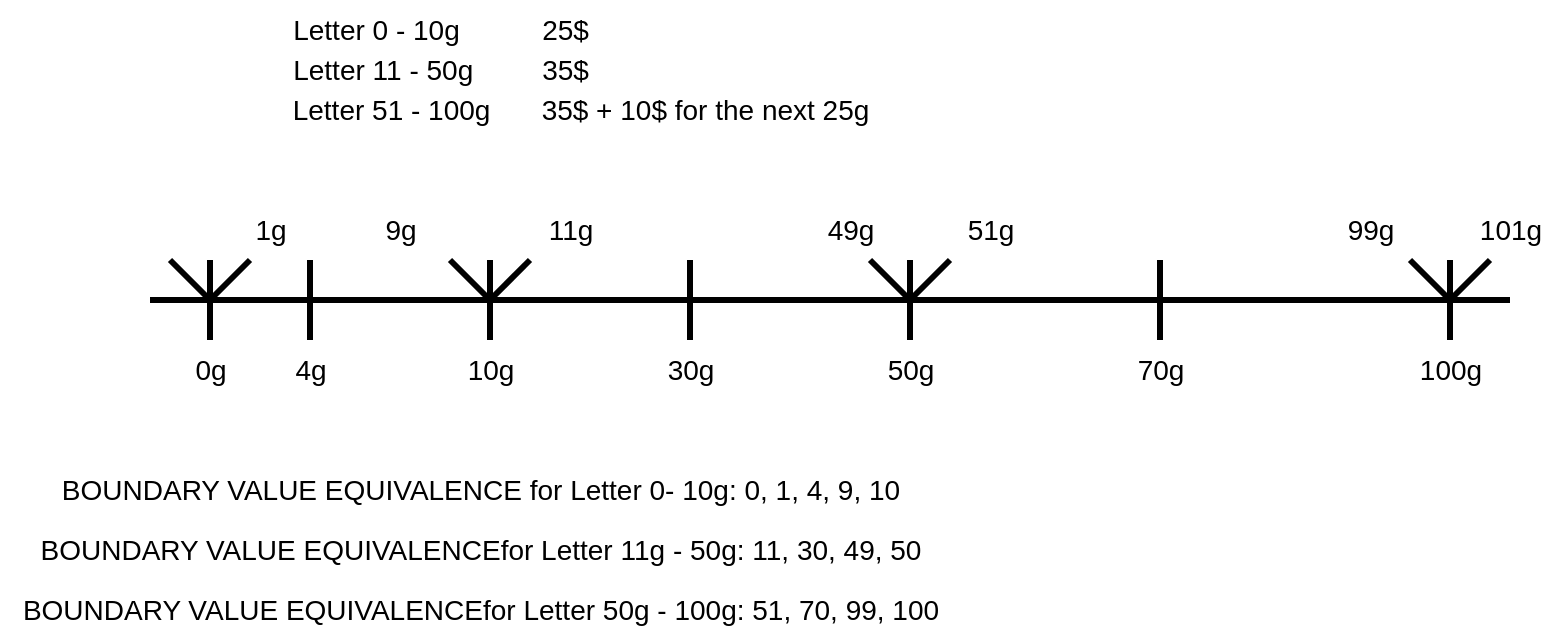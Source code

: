 <mxfile version="20.3.2" type="device"><diagram id="4NFcE8bU1ygPDoLbFwfn" name="Страница 1"><mxGraphModel dx="828" dy="475" grid="1" gridSize="10" guides="1" tooltips="1" connect="1" arrows="1" fold="1" page="1" pageScale="1" pageWidth="827" pageHeight="1169" math="0" shadow="0"><root><mxCell id="0"/><mxCell id="1" parent="0"/><mxCell id="R8SwOwFVj8nalZhFW0I8-1" value="" style="endArrow=none;html=1;rounded=0;strokeWidth=3;" edge="1" parent="1"><mxGeometry width="50" height="50" relative="1" as="geometry"><mxPoint x="80" y="160" as="sourcePoint"/><mxPoint x="760" y="160" as="targetPoint"/></mxGeometry></mxCell><mxCell id="R8SwOwFVj8nalZhFW0I8-2" value="" style="endArrow=none;html=1;rounded=0;strokeWidth=3;" edge="1" parent="1"><mxGeometry width="50" height="50" relative="1" as="geometry"><mxPoint x="110" y="180" as="sourcePoint"/><mxPoint x="110" y="140" as="targetPoint"/></mxGeometry></mxCell><mxCell id="R8SwOwFVj8nalZhFW0I8-3" value="" style="endArrow=none;html=1;rounded=0;strokeWidth=3;" edge="1" parent="1"><mxGeometry width="50" height="50" relative="1" as="geometry"><mxPoint x="460" y="180" as="sourcePoint"/><mxPoint x="460" y="140" as="targetPoint"/></mxGeometry></mxCell><mxCell id="R8SwOwFVj8nalZhFW0I8-4" value="" style="endArrow=none;html=1;rounded=0;strokeWidth=3;fontStyle=1" edge="1" parent="1"><mxGeometry width="50" height="50" relative="1" as="geometry"><mxPoint x="250" y="180" as="sourcePoint"/><mxPoint x="250" y="140" as="targetPoint"/></mxGeometry></mxCell><mxCell id="R8SwOwFVj8nalZhFW0I8-5" value="" style="endArrow=none;html=1;rounded=0;strokeWidth=3;" edge="1" parent="1"><mxGeometry width="50" height="50" relative="1" as="geometry"><mxPoint x="730" y="180" as="sourcePoint"/><mxPoint x="730" y="140" as="targetPoint"/></mxGeometry></mxCell><mxCell id="R8SwOwFVj8nalZhFW0I8-6" value="&lt;font style=&quot;font-size: 14px;&quot;&gt;0g&lt;/font&gt;" style="text;html=1;align=center;verticalAlign=middle;resizable=0;points=[];autosize=1;strokeColor=none;fillColor=none;" vertex="1" parent="1"><mxGeometry x="90" y="180" width="40" height="30" as="geometry"/></mxCell><mxCell id="R8SwOwFVj8nalZhFW0I8-7" value="&lt;font style=&quot;font-size: 14px;&quot;&gt;10g&lt;/font&gt;" style="text;html=1;align=center;verticalAlign=middle;resizable=0;points=[];autosize=1;strokeColor=none;fillColor=none;" vertex="1" parent="1"><mxGeometry x="225" y="180" width="50" height="30" as="geometry"/></mxCell><mxCell id="R8SwOwFVj8nalZhFW0I8-8" value="&lt;font style=&quot;font-size: 14px;&quot;&gt;50g&lt;/font&gt;" style="text;html=1;align=center;verticalAlign=middle;resizable=0;points=[];autosize=1;strokeColor=none;fillColor=none;" vertex="1" parent="1"><mxGeometry x="435" y="180" width="50" height="30" as="geometry"/></mxCell><mxCell id="R8SwOwFVj8nalZhFW0I8-9" value="&lt;font style=&quot;font-size: 14px;&quot;&gt;100g&lt;/font&gt;" style="text;html=1;align=center;verticalAlign=middle;resizable=0;points=[];autosize=1;strokeColor=none;fillColor=none;" vertex="1" parent="1"><mxGeometry x="705" y="180" width="50" height="30" as="geometry"/></mxCell><mxCell id="R8SwOwFVj8nalZhFW0I8-10" value="" style="endArrow=none;html=1;rounded=0;strokeWidth=3;fontSize=14;" edge="1" parent="1"><mxGeometry width="50" height="50" relative="1" as="geometry"><mxPoint x="110" y="160" as="sourcePoint"/><mxPoint x="130" y="140" as="targetPoint"/></mxGeometry></mxCell><mxCell id="R8SwOwFVj8nalZhFW0I8-11" value="" style="endArrow=none;html=1;rounded=0;strokeWidth=3;fontSize=14;" edge="1" parent="1"><mxGeometry width="50" height="50" relative="1" as="geometry"><mxPoint x="250" y="160" as="sourcePoint"/><mxPoint x="270" y="140" as="targetPoint"/></mxGeometry></mxCell><mxCell id="R8SwOwFVj8nalZhFW0I8-12" value="" style="endArrow=none;html=1;rounded=0;strokeWidth=3;fontSize=14;" edge="1" parent="1"><mxGeometry width="50" height="50" relative="1" as="geometry"><mxPoint x="460" y="160" as="sourcePoint"/><mxPoint x="480" y="140" as="targetPoint"/></mxGeometry></mxCell><mxCell id="R8SwOwFVj8nalZhFW0I8-13" value="" style="endArrow=none;html=1;rounded=0;strokeWidth=3;fontSize=14;" edge="1" parent="1"><mxGeometry width="50" height="50" relative="1" as="geometry"><mxPoint x="730" y="160" as="sourcePoint"/><mxPoint x="750" y="140" as="targetPoint"/></mxGeometry></mxCell><mxCell id="R8SwOwFVj8nalZhFW0I8-15" value="" style="endArrow=none;html=1;rounded=0;strokeWidth=3;fontSize=14;" edge="1" parent="1"><mxGeometry width="50" height="50" relative="1" as="geometry"><mxPoint x="110" y="160" as="sourcePoint"/><mxPoint x="90" y="140" as="targetPoint"/></mxGeometry></mxCell><mxCell id="R8SwOwFVj8nalZhFW0I8-16" value="" style="endArrow=none;html=1;rounded=0;strokeWidth=3;fontSize=14;" edge="1" parent="1"><mxGeometry width="50" height="50" relative="1" as="geometry"><mxPoint x="250" y="160" as="sourcePoint"/><mxPoint x="230" y="140" as="targetPoint"/></mxGeometry></mxCell><mxCell id="R8SwOwFVj8nalZhFW0I8-17" value="" style="endArrow=none;html=1;rounded=0;strokeWidth=3;fontSize=14;" edge="1" parent="1"><mxGeometry width="50" height="50" relative="1" as="geometry"><mxPoint x="460" y="160" as="sourcePoint"/><mxPoint x="440" y="140" as="targetPoint"/></mxGeometry></mxCell><mxCell id="R8SwOwFVj8nalZhFW0I8-18" value="" style="endArrow=none;html=1;rounded=0;strokeWidth=3;fontSize=14;" edge="1" parent="1"><mxGeometry width="50" height="50" relative="1" as="geometry"><mxPoint x="730" y="160" as="sourcePoint"/><mxPoint x="710" y="140" as="targetPoint"/></mxGeometry></mxCell><mxCell id="R8SwOwFVj8nalZhFW0I8-19" value="&lt;font style=&quot;font-size: 14px;&quot;&gt;1g&lt;/font&gt;" style="text;html=1;align=center;verticalAlign=middle;resizable=0;points=[];autosize=1;strokeColor=none;fillColor=none;" vertex="1" parent="1"><mxGeometry x="120" y="110" width="40" height="30" as="geometry"/></mxCell><mxCell id="R8SwOwFVj8nalZhFW0I8-20" value="&lt;font style=&quot;font-size: 14px;&quot;&gt;11g&lt;/font&gt;" style="text;html=1;align=center;verticalAlign=middle;resizable=0;points=[];autosize=1;strokeColor=none;fillColor=none;" vertex="1" parent="1"><mxGeometry x="265" y="110" width="50" height="30" as="geometry"/></mxCell><mxCell id="R8SwOwFVj8nalZhFW0I8-21" value="&lt;font style=&quot;font-size: 14px;&quot;&gt;51g&lt;/font&gt;" style="text;html=1;align=center;verticalAlign=middle;resizable=0;points=[];autosize=1;strokeColor=none;fillColor=none;" vertex="1" parent="1"><mxGeometry x="475" y="110" width="50" height="30" as="geometry"/></mxCell><mxCell id="R8SwOwFVj8nalZhFW0I8-22" value="&lt;font style=&quot;font-size: 14px;&quot;&gt;9g&lt;/font&gt;" style="text;html=1;align=center;verticalAlign=middle;resizable=0;points=[];autosize=1;strokeColor=none;fillColor=none;" vertex="1" parent="1"><mxGeometry x="185" y="110" width="40" height="30" as="geometry"/></mxCell><mxCell id="R8SwOwFVj8nalZhFW0I8-23" value="&lt;font style=&quot;font-size: 14px;&quot;&gt;49g&lt;/font&gt;" style="text;html=1;align=center;verticalAlign=middle;resizable=0;points=[];autosize=1;strokeColor=none;fillColor=none;" vertex="1" parent="1"><mxGeometry x="405" y="110" width="50" height="30" as="geometry"/></mxCell><mxCell id="R8SwOwFVj8nalZhFW0I8-24" value="&lt;font style=&quot;font-size: 14px;&quot;&gt;99g&lt;/font&gt;" style="text;html=1;align=center;verticalAlign=middle;resizable=0;points=[];autosize=1;strokeColor=none;fillColor=none;" vertex="1" parent="1"><mxGeometry x="665" y="110" width="50" height="30" as="geometry"/></mxCell><mxCell id="R8SwOwFVj8nalZhFW0I8-25" value="&lt;font style=&quot;font-size: 14px;&quot;&gt;101g&lt;/font&gt;" style="text;html=1;align=center;verticalAlign=middle;resizable=0;points=[];autosize=1;strokeColor=none;fillColor=none;" vertex="1" parent="1"><mxGeometry x="735" y="110" width="50" height="30" as="geometry"/></mxCell><mxCell id="R8SwOwFVj8nalZhFW0I8-26" value="BOUNDARY VALUE EQUIVALENCE for Letter 0- 10g: 0, 1, 4, 9, 10" style="text;html=1;align=center;verticalAlign=middle;resizable=0;points=[];autosize=1;strokeColor=none;fillColor=none;fontSize=14;" vertex="1" parent="1"><mxGeometry x="25" y="240" width="440" height="30" as="geometry"/></mxCell><mxCell id="R8SwOwFVj8nalZhFW0I8-27" value="BOUNDARY VALUE EQUIVALENCEfor Letter 11g - 50g: 11, 30, 49, 50" style="text;html=1;align=center;verticalAlign=middle;resizable=0;points=[];autosize=1;strokeColor=none;fillColor=none;fontSize=14;" vertex="1" parent="1"><mxGeometry x="15" y="270" width="460" height="30" as="geometry"/></mxCell><mxCell id="R8SwOwFVj8nalZhFW0I8-28" value="BOUNDARY VALUE EQUIVALENCEfor Letter 50g - 100g: 51, 70, 99, 100" style="text;html=1;align=center;verticalAlign=middle;resizable=0;points=[];autosize=1;strokeColor=none;fillColor=none;fontSize=14;" vertex="1" parent="1"><mxGeometry x="5" y="300" width="480" height="30" as="geometry"/></mxCell><mxCell id="R8SwOwFVj8nalZhFW0I8-30" value="Letter 0 - 10g&amp;nbsp;&lt;span style=&quot;white-space: pre;&quot;&gt;&#9;&lt;/span&gt;&lt;span style=&quot;white-space: pre;&quot;&gt;&#9;&lt;/span&gt;25$" style="text;html=1;align=center;verticalAlign=middle;resizable=0;points=[];autosize=1;strokeColor=none;fillColor=none;fontSize=14;" vertex="1" parent="1"><mxGeometry x="140" y="10" width="170" height="30" as="geometry"/></mxCell><mxCell id="R8SwOwFVj8nalZhFW0I8-31" value="Letter 11 - 50g&amp;nbsp;&lt;span style=&quot;white-space: pre;&quot;&gt;&#9;&lt;/span&gt;35$" style="text;html=1;align=center;verticalAlign=middle;resizable=0;points=[];autosize=1;strokeColor=none;fillColor=none;fontSize=14;" vertex="1" parent="1"><mxGeometry x="140" y="30" width="170" height="30" as="geometry"/></mxCell><mxCell id="R8SwOwFVj8nalZhFW0I8-32" value="Letter 51 - 100g&amp;nbsp;&lt;span style=&quot;white-space: pre;&quot;&gt;&#9;&lt;/span&gt;35$ + 10$ for the next 25g" style="text;html=1;align=center;verticalAlign=middle;resizable=0;points=[];autosize=1;strokeColor=none;fillColor=none;fontSize=14;" vertex="1" parent="1"><mxGeometry x="140" y="50" width="310" height="30" as="geometry"/></mxCell><mxCell id="R8SwOwFVj8nalZhFW0I8-34" value="" style="endArrow=none;html=1;rounded=0;strokeWidth=3;fontStyle=1" edge="1" parent="1"><mxGeometry width="50" height="50" relative="1" as="geometry"><mxPoint x="160" y="180" as="sourcePoint"/><mxPoint x="160" y="140" as="targetPoint"/></mxGeometry></mxCell><mxCell id="R8SwOwFVj8nalZhFW0I8-35" value="&lt;font style=&quot;font-size: 14px;&quot;&gt;4g&lt;/font&gt;" style="text;html=1;align=center;verticalAlign=middle;resizable=0;points=[];autosize=1;strokeColor=none;fillColor=none;" vertex="1" parent="1"><mxGeometry x="140" y="180" width="40" height="30" as="geometry"/></mxCell><mxCell id="R8SwOwFVj8nalZhFW0I8-42" value="" style="endArrow=none;html=1;rounded=0;strokeWidth=3;fontStyle=1" edge="1" parent="1"><mxGeometry width="50" height="50" relative="1" as="geometry"><mxPoint x="350" y="180" as="sourcePoint"/><mxPoint x="350" y="140" as="targetPoint"/></mxGeometry></mxCell><mxCell id="R8SwOwFVj8nalZhFW0I8-43" value="&lt;font style=&quot;font-size: 14px;&quot;&gt;30g&lt;/font&gt;" style="text;html=1;align=center;verticalAlign=middle;resizable=0;points=[];autosize=1;strokeColor=none;fillColor=none;" vertex="1" parent="1"><mxGeometry x="325" y="180" width="50" height="30" as="geometry"/></mxCell><mxCell id="R8SwOwFVj8nalZhFW0I8-44" value="" style="endArrow=none;html=1;rounded=0;strokeWidth=3;fontStyle=1" edge="1" parent="1"><mxGeometry width="50" height="50" relative="1" as="geometry"><mxPoint x="585" y="180" as="sourcePoint"/><mxPoint x="585" y="140" as="targetPoint"/></mxGeometry></mxCell><mxCell id="R8SwOwFVj8nalZhFW0I8-45" value="&lt;font style=&quot;font-size: 14px;&quot;&gt;70g&lt;/font&gt;" style="text;html=1;align=center;verticalAlign=middle;resizable=0;points=[];autosize=1;strokeColor=none;fillColor=none;" vertex="1" parent="1"><mxGeometry x="560" y="180" width="50" height="30" as="geometry"/></mxCell></root></mxGraphModel></diagram></mxfile>